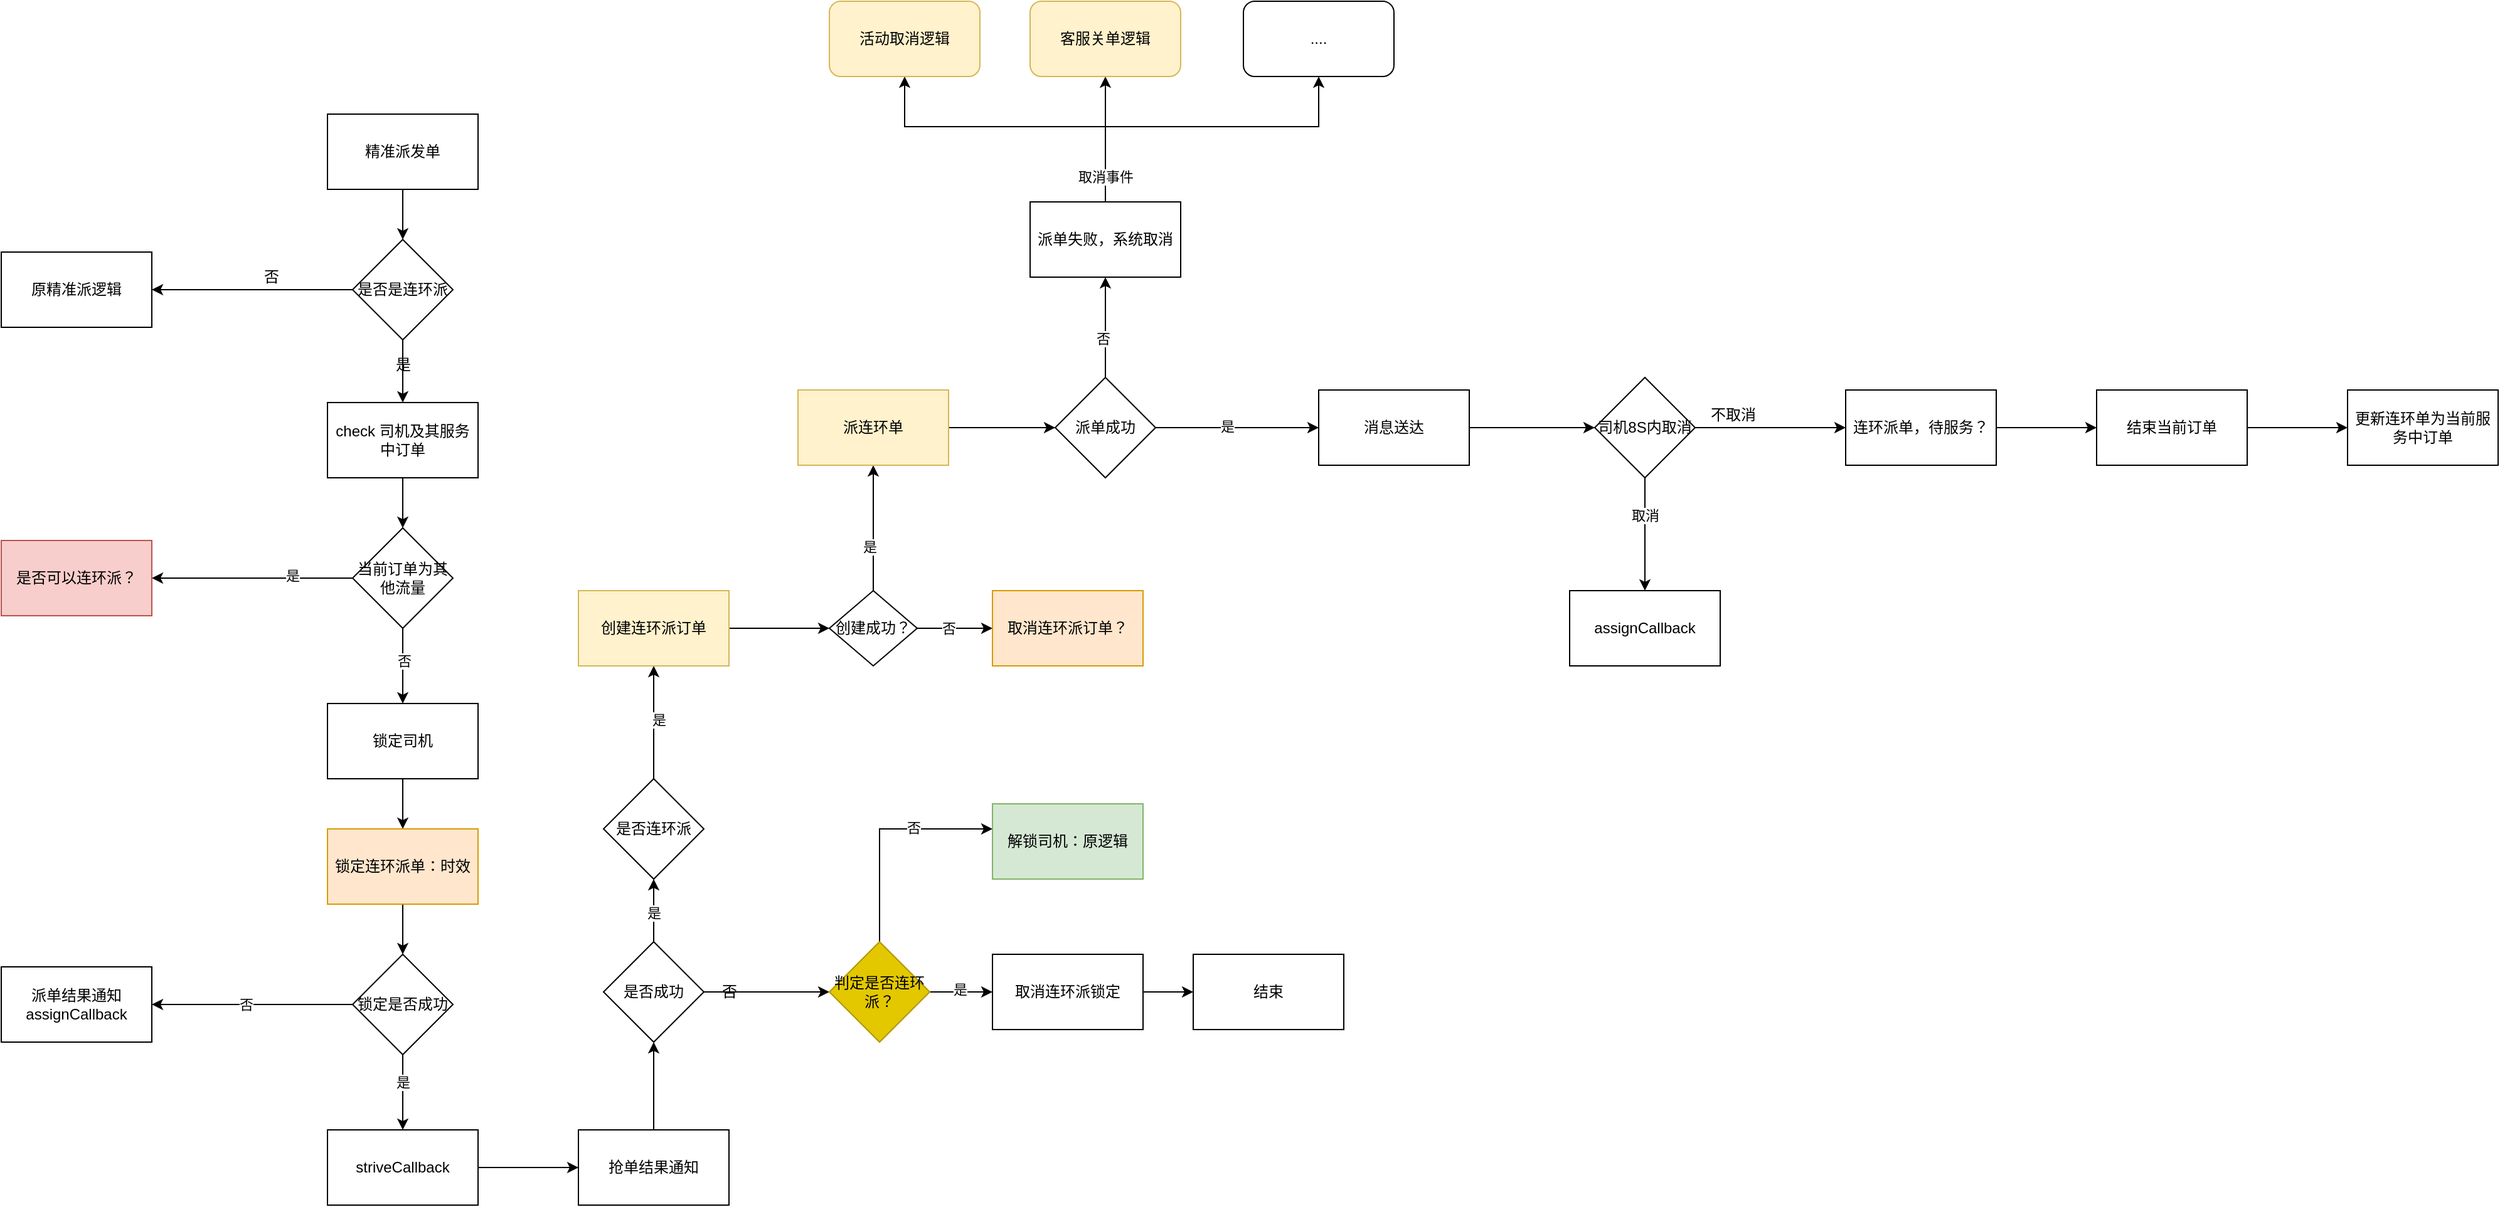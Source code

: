 <mxfile version="14.7.3" type="github">
  <diagram id="HriOcDttCyKX-bXiYPCW" name="Page-1">
    <mxGraphModel dx="2359" dy="1147" grid="1" gridSize="10" guides="1" tooltips="1" connect="1" arrows="1" fold="1" page="1" pageScale="1" pageWidth="827" pageHeight="1169" math="0" shadow="0">
      <root>
        <mxCell id="0" />
        <mxCell id="1" parent="0" />
        <mxCell id="NyaL6x0_iCmJU8p4krJc-3" style="edgeStyle=orthogonalEdgeStyle;rounded=0;orthogonalLoop=1;jettySize=auto;html=1;" edge="1" parent="1" source="NyaL6x0_iCmJU8p4krJc-1" target="NyaL6x0_iCmJU8p4krJc-2">
          <mxGeometry relative="1" as="geometry" />
        </mxCell>
        <mxCell id="NyaL6x0_iCmJU8p4krJc-1" value="精准派发单" style="rounded=0;whiteSpace=wrap;html=1;" vertex="1" parent="1">
          <mxGeometry x="360" y="190" width="120" height="60" as="geometry" />
        </mxCell>
        <mxCell id="NyaL6x0_iCmJU8p4krJc-5" value="" style="edgeStyle=orthogonalEdgeStyle;rounded=0;orthogonalLoop=1;jettySize=auto;html=1;" edge="1" parent="1" source="NyaL6x0_iCmJU8p4krJc-2" target="NyaL6x0_iCmJU8p4krJc-4">
          <mxGeometry relative="1" as="geometry" />
        </mxCell>
        <mxCell id="NyaL6x0_iCmJU8p4krJc-8" value="" style="edgeStyle=orthogonalEdgeStyle;rounded=0;orthogonalLoop=1;jettySize=auto;html=1;" edge="1" parent="1" source="NyaL6x0_iCmJU8p4krJc-2" target="NyaL6x0_iCmJU8p4krJc-7">
          <mxGeometry relative="1" as="geometry" />
        </mxCell>
        <mxCell id="NyaL6x0_iCmJU8p4krJc-2" value="是否是连环派" style="rhombus;whiteSpace=wrap;html=1;" vertex="1" parent="1">
          <mxGeometry x="380" y="290" width="80" height="80" as="geometry" />
        </mxCell>
        <mxCell id="NyaL6x0_iCmJU8p4krJc-4" value="原精准派逻辑" style="whiteSpace=wrap;html=1;" vertex="1" parent="1">
          <mxGeometry x="100" y="300" width="120" height="60" as="geometry" />
        </mxCell>
        <mxCell id="NyaL6x0_iCmJU8p4krJc-6" value="否" style="text;html=1;align=center;verticalAlign=middle;resizable=0;points=[];autosize=1;strokeColor=none;" vertex="1" parent="1">
          <mxGeometry x="300" y="310" width="30" height="20" as="geometry" />
        </mxCell>
        <mxCell id="NyaL6x0_iCmJU8p4krJc-11" value="" style="edgeStyle=orthogonalEdgeStyle;rounded=0;orthogonalLoop=1;jettySize=auto;html=1;" edge="1" parent="1" source="NyaL6x0_iCmJU8p4krJc-7" target="NyaL6x0_iCmJU8p4krJc-10">
          <mxGeometry relative="1" as="geometry" />
        </mxCell>
        <mxCell id="NyaL6x0_iCmJU8p4krJc-7" value="check 司机及其服务中订单" style="whiteSpace=wrap;html=1;" vertex="1" parent="1">
          <mxGeometry x="360" y="420" width="120" height="60" as="geometry" />
        </mxCell>
        <mxCell id="NyaL6x0_iCmJU8p4krJc-9" value="是" style="text;html=1;align=center;verticalAlign=middle;resizable=0;points=[];autosize=1;strokeColor=none;" vertex="1" parent="1">
          <mxGeometry x="405" y="380" width="30" height="20" as="geometry" />
        </mxCell>
        <mxCell id="NyaL6x0_iCmJU8p4krJc-13" value="" style="edgeStyle=orthogonalEdgeStyle;rounded=0;orthogonalLoop=1;jettySize=auto;html=1;" edge="1" parent="1" source="NyaL6x0_iCmJU8p4krJc-10" target="NyaL6x0_iCmJU8p4krJc-12">
          <mxGeometry relative="1" as="geometry" />
        </mxCell>
        <mxCell id="NyaL6x0_iCmJU8p4krJc-14" value="是" style="edgeLabel;html=1;align=center;verticalAlign=middle;resizable=0;points=[];" vertex="1" connectable="0" parent="NyaL6x0_iCmJU8p4krJc-13">
          <mxGeometry x="-0.4" y="-2" relative="1" as="geometry">
            <mxPoint as="offset" />
          </mxGeometry>
        </mxCell>
        <mxCell id="NyaL6x0_iCmJU8p4krJc-16" value="" style="edgeStyle=orthogonalEdgeStyle;rounded=0;orthogonalLoop=1;jettySize=auto;html=1;" edge="1" parent="1" source="NyaL6x0_iCmJU8p4krJc-10" target="NyaL6x0_iCmJU8p4krJc-15">
          <mxGeometry relative="1" as="geometry" />
        </mxCell>
        <mxCell id="NyaL6x0_iCmJU8p4krJc-17" value="否" style="edgeLabel;html=1;align=center;verticalAlign=middle;resizable=0;points=[];" vertex="1" connectable="0" parent="NyaL6x0_iCmJU8p4krJc-16">
          <mxGeometry x="-0.156" y="1" relative="1" as="geometry">
            <mxPoint as="offset" />
          </mxGeometry>
        </mxCell>
        <mxCell id="NyaL6x0_iCmJU8p4krJc-10" value="当前订单为其他流量" style="rhombus;whiteSpace=wrap;html=1;" vertex="1" parent="1">
          <mxGeometry x="380" y="520" width="80" height="80" as="geometry" />
        </mxCell>
        <mxCell id="NyaL6x0_iCmJU8p4krJc-12" value="是否可以连环派？" style="whiteSpace=wrap;html=1;fillColor=#f8cecc;strokeColor=#b85450;" vertex="1" parent="1">
          <mxGeometry x="100" y="530" width="120" height="60" as="geometry" />
        </mxCell>
        <mxCell id="NyaL6x0_iCmJU8p4krJc-19" value="" style="edgeStyle=orthogonalEdgeStyle;rounded=0;orthogonalLoop=1;jettySize=auto;html=1;" edge="1" parent="1" source="NyaL6x0_iCmJU8p4krJc-15" target="NyaL6x0_iCmJU8p4krJc-18">
          <mxGeometry relative="1" as="geometry" />
        </mxCell>
        <mxCell id="NyaL6x0_iCmJU8p4krJc-15" value="锁定司机" style="whiteSpace=wrap;html=1;" vertex="1" parent="1">
          <mxGeometry x="360" y="660" width="120" height="60" as="geometry" />
        </mxCell>
        <mxCell id="NyaL6x0_iCmJU8p4krJc-21" value="" style="edgeStyle=orthogonalEdgeStyle;rounded=0;orthogonalLoop=1;jettySize=auto;html=1;" edge="1" parent="1" source="NyaL6x0_iCmJU8p4krJc-18" target="NyaL6x0_iCmJU8p4krJc-20">
          <mxGeometry relative="1" as="geometry" />
        </mxCell>
        <mxCell id="NyaL6x0_iCmJU8p4krJc-18" value="锁定连环派单：时效" style="whiteSpace=wrap;html=1;fillColor=#ffe6cc;strokeColor=#d79b00;" vertex="1" parent="1">
          <mxGeometry x="360" y="760" width="120" height="60" as="geometry" />
        </mxCell>
        <mxCell id="NyaL6x0_iCmJU8p4krJc-23" value="" style="edgeStyle=orthogonalEdgeStyle;rounded=0;orthogonalLoop=1;jettySize=auto;html=1;" edge="1" parent="1" source="NyaL6x0_iCmJU8p4krJc-20" target="NyaL6x0_iCmJU8p4krJc-22">
          <mxGeometry relative="1" as="geometry" />
        </mxCell>
        <mxCell id="NyaL6x0_iCmJU8p4krJc-24" value="否&lt;br&gt;" style="edgeLabel;html=1;align=center;verticalAlign=middle;resizable=0;points=[];" vertex="1" connectable="0" parent="NyaL6x0_iCmJU8p4krJc-23">
          <mxGeometry x="0.06" relative="1" as="geometry">
            <mxPoint as="offset" />
          </mxGeometry>
        </mxCell>
        <mxCell id="NyaL6x0_iCmJU8p4krJc-26" value="" style="edgeStyle=orthogonalEdgeStyle;rounded=0;orthogonalLoop=1;jettySize=auto;html=1;" edge="1" parent="1" source="NyaL6x0_iCmJU8p4krJc-20" target="NyaL6x0_iCmJU8p4krJc-25">
          <mxGeometry relative="1" as="geometry" />
        </mxCell>
        <mxCell id="NyaL6x0_iCmJU8p4krJc-27" value="是" style="edgeLabel;html=1;align=center;verticalAlign=middle;resizable=0;points=[];" vertex="1" connectable="0" parent="NyaL6x0_iCmJU8p4krJc-26">
          <mxGeometry x="-0.289" relative="1" as="geometry">
            <mxPoint as="offset" />
          </mxGeometry>
        </mxCell>
        <mxCell id="NyaL6x0_iCmJU8p4krJc-20" value="锁定是否成功" style="rhombus;whiteSpace=wrap;html=1;" vertex="1" parent="1">
          <mxGeometry x="380" y="860" width="80" height="80" as="geometry" />
        </mxCell>
        <mxCell id="NyaL6x0_iCmJU8p4krJc-22" value="&lt;div&gt;&lt;span&gt;派单结果通知assignCallback&lt;/span&gt;&lt;br&gt;&lt;/div&gt;" style="whiteSpace=wrap;html=1;" vertex="1" parent="1">
          <mxGeometry x="100" y="870" width="120" height="60" as="geometry" />
        </mxCell>
        <mxCell id="NyaL6x0_iCmJU8p4krJc-33" value="" style="edgeStyle=orthogonalEdgeStyle;rounded=0;orthogonalLoop=1;jettySize=auto;html=1;" edge="1" parent="1" source="NyaL6x0_iCmJU8p4krJc-25" target="NyaL6x0_iCmJU8p4krJc-32">
          <mxGeometry relative="1" as="geometry" />
        </mxCell>
        <mxCell id="NyaL6x0_iCmJU8p4krJc-25" value="striveCallback" style="whiteSpace=wrap;html=1;" vertex="1" parent="1">
          <mxGeometry x="360" y="1000" width="120" height="60" as="geometry" />
        </mxCell>
        <mxCell id="NyaL6x0_iCmJU8p4krJc-35" value="" style="edgeStyle=orthogonalEdgeStyle;rounded=0;orthogonalLoop=1;jettySize=auto;html=1;" edge="1" parent="1" source="NyaL6x0_iCmJU8p4krJc-32" target="NyaL6x0_iCmJU8p4krJc-34">
          <mxGeometry relative="1" as="geometry" />
        </mxCell>
        <mxCell id="NyaL6x0_iCmJU8p4krJc-32" value="抢单结果通知" style="whiteSpace=wrap;html=1;" vertex="1" parent="1">
          <mxGeometry x="560" y="1000" width="120" height="60" as="geometry" />
        </mxCell>
        <mxCell id="NyaL6x0_iCmJU8p4krJc-45" value="" style="edgeStyle=orthogonalEdgeStyle;rounded=0;orthogonalLoop=1;jettySize=auto;html=1;" edge="1" parent="1" source="NyaL6x0_iCmJU8p4krJc-34" target="NyaL6x0_iCmJU8p4krJc-44">
          <mxGeometry relative="1" as="geometry" />
        </mxCell>
        <mxCell id="NyaL6x0_iCmJU8p4krJc-54" value="" style="edgeStyle=orthogonalEdgeStyle;rounded=0;orthogonalLoop=1;jettySize=auto;html=1;entryX=0.5;entryY=1;entryDx=0;entryDy=0;" edge="1" parent="1" source="NyaL6x0_iCmJU8p4krJc-34" target="NyaL6x0_iCmJU8p4krJc-56">
          <mxGeometry relative="1" as="geometry">
            <mxPoint x="620" y="790" as="targetPoint" />
          </mxGeometry>
        </mxCell>
        <mxCell id="NyaL6x0_iCmJU8p4krJc-55" value="是" style="edgeLabel;html=1;align=center;verticalAlign=middle;resizable=0;points=[];" vertex="1" connectable="0" parent="NyaL6x0_iCmJU8p4krJc-54">
          <mxGeometry x="-0.089" relative="1" as="geometry">
            <mxPoint as="offset" />
          </mxGeometry>
        </mxCell>
        <mxCell id="NyaL6x0_iCmJU8p4krJc-34" value="是否成功" style="rhombus;whiteSpace=wrap;html=1;" vertex="1" parent="1">
          <mxGeometry x="580" y="850" width="80" height="80" as="geometry" />
        </mxCell>
        <mxCell id="NyaL6x0_iCmJU8p4krJc-39" value="" style="edgeStyle=orthogonalEdgeStyle;rounded=0;orthogonalLoop=1;jettySize=auto;html=1;" edge="1" parent="1" source="NyaL6x0_iCmJU8p4krJc-36" target="NyaL6x0_iCmJU8p4krJc-38">
          <mxGeometry relative="1" as="geometry" />
        </mxCell>
        <mxCell id="NyaL6x0_iCmJU8p4krJc-36" value="取消连环派锁定" style="whiteSpace=wrap;html=1;" vertex="1" parent="1">
          <mxGeometry x="890" y="860" width="120" height="60" as="geometry" />
        </mxCell>
        <mxCell id="NyaL6x0_iCmJU8p4krJc-38" value="结束" style="whiteSpace=wrap;html=1;" vertex="1" parent="1">
          <mxGeometry x="1050" y="860" width="120" height="60" as="geometry" />
        </mxCell>
        <mxCell id="NyaL6x0_iCmJU8p4krJc-47" style="edgeStyle=orthogonalEdgeStyle;rounded=0;orthogonalLoop=1;jettySize=auto;html=1;entryX=0;entryY=0.5;entryDx=0;entryDy=0;" edge="1" parent="1" source="NyaL6x0_iCmJU8p4krJc-44" target="NyaL6x0_iCmJU8p4krJc-36">
          <mxGeometry relative="1" as="geometry" />
        </mxCell>
        <mxCell id="NyaL6x0_iCmJU8p4krJc-49" value="是" style="edgeLabel;html=1;align=center;verticalAlign=middle;resizable=0;points=[];" vertex="1" connectable="0" parent="NyaL6x0_iCmJU8p4krJc-47">
          <mxGeometry x="-0.04" y="2" relative="1" as="geometry">
            <mxPoint as="offset" />
          </mxGeometry>
        </mxCell>
        <mxCell id="NyaL6x0_iCmJU8p4krJc-51" value="" style="edgeStyle=orthogonalEdgeStyle;rounded=0;orthogonalLoop=1;jettySize=auto;html=1;" edge="1" parent="1" source="NyaL6x0_iCmJU8p4krJc-44" target="NyaL6x0_iCmJU8p4krJc-50">
          <mxGeometry relative="1" as="geometry">
            <Array as="points">
              <mxPoint x="800" y="760" />
            </Array>
          </mxGeometry>
        </mxCell>
        <mxCell id="NyaL6x0_iCmJU8p4krJc-52" value="否" style="edgeLabel;html=1;align=center;verticalAlign=middle;resizable=0;points=[];" vertex="1" connectable="0" parent="NyaL6x0_iCmJU8p4krJc-51">
          <mxGeometry x="0.294" y="1" relative="1" as="geometry">
            <mxPoint as="offset" />
          </mxGeometry>
        </mxCell>
        <mxCell id="NyaL6x0_iCmJU8p4krJc-44" value="判定是否连环派？" style="rhombus;whiteSpace=wrap;html=1;fillColor=#e3c800;strokeColor=#B09500;fontColor=#000000;" vertex="1" parent="1">
          <mxGeometry x="760" y="850" width="80" height="80" as="geometry" />
        </mxCell>
        <mxCell id="NyaL6x0_iCmJU8p4krJc-46" value="否" style="text;html=1;align=center;verticalAlign=middle;resizable=0;points=[];autosize=1;strokeColor=none;" vertex="1" parent="1">
          <mxGeometry x="665" y="880" width="30" height="20" as="geometry" />
        </mxCell>
        <mxCell id="NyaL6x0_iCmJU8p4krJc-50" value="解锁司机：原逻辑" style="whiteSpace=wrap;html=1;fillColor=#d5e8d4;strokeColor=#82b366;" vertex="1" parent="1">
          <mxGeometry x="890" y="740" width="120" height="60" as="geometry" />
        </mxCell>
        <mxCell id="NyaL6x0_iCmJU8p4krJc-59" value="" style="edgeStyle=orthogonalEdgeStyle;rounded=0;orthogonalLoop=1;jettySize=auto;html=1;" edge="1" parent="1" source="NyaL6x0_iCmJU8p4krJc-56" target="NyaL6x0_iCmJU8p4krJc-58">
          <mxGeometry relative="1" as="geometry" />
        </mxCell>
        <mxCell id="NyaL6x0_iCmJU8p4krJc-60" value="是" style="edgeLabel;html=1;align=center;verticalAlign=middle;resizable=0;points=[];" vertex="1" connectable="0" parent="NyaL6x0_iCmJU8p4krJc-59">
          <mxGeometry x="0.04" y="-4" relative="1" as="geometry">
            <mxPoint as="offset" />
          </mxGeometry>
        </mxCell>
        <mxCell id="NyaL6x0_iCmJU8p4krJc-56" value="是否连环派" style="rhombus;whiteSpace=wrap;html=1;" vertex="1" parent="1">
          <mxGeometry x="580" y="720" width="80" height="80" as="geometry" />
        </mxCell>
        <mxCell id="NyaL6x0_iCmJU8p4krJc-62" value="" style="edgeStyle=orthogonalEdgeStyle;rounded=0;orthogonalLoop=1;jettySize=auto;html=1;" edge="1" parent="1" source="NyaL6x0_iCmJU8p4krJc-58">
          <mxGeometry relative="1" as="geometry">
            <mxPoint x="760" y="600" as="targetPoint" />
          </mxGeometry>
        </mxCell>
        <mxCell id="NyaL6x0_iCmJU8p4krJc-58" value="创建连环派订单" style="whiteSpace=wrap;html=1;fillColor=#fff2cc;strokeColor=#d6b656;" vertex="1" parent="1">
          <mxGeometry x="560" y="570" width="120" height="60" as="geometry" />
        </mxCell>
        <mxCell id="NyaL6x0_iCmJU8p4krJc-65" value="" style="edgeStyle=orthogonalEdgeStyle;rounded=0;orthogonalLoop=1;jettySize=auto;html=1;" edge="1" parent="1" source="NyaL6x0_iCmJU8p4krJc-63" target="NyaL6x0_iCmJU8p4krJc-64">
          <mxGeometry relative="1" as="geometry" />
        </mxCell>
        <mxCell id="NyaL6x0_iCmJU8p4krJc-66" value="是" style="edgeLabel;html=1;align=center;verticalAlign=middle;resizable=0;points=[];" vertex="1" connectable="0" parent="NyaL6x0_iCmJU8p4krJc-65">
          <mxGeometry x="-0.289" y="3" relative="1" as="geometry">
            <mxPoint as="offset" />
          </mxGeometry>
        </mxCell>
        <mxCell id="NyaL6x0_iCmJU8p4krJc-68" value="" style="edgeStyle=orthogonalEdgeStyle;rounded=0;orthogonalLoop=1;jettySize=auto;html=1;" edge="1" parent="1" source="NyaL6x0_iCmJU8p4krJc-63" target="NyaL6x0_iCmJU8p4krJc-67">
          <mxGeometry relative="1" as="geometry" />
        </mxCell>
        <mxCell id="NyaL6x0_iCmJU8p4krJc-69" value="否" style="edgeLabel;html=1;align=center;verticalAlign=middle;resizable=0;points=[];" vertex="1" connectable="0" parent="NyaL6x0_iCmJU8p4krJc-68">
          <mxGeometry x="0.267" y="1" relative="1" as="geometry">
            <mxPoint x="-13" y="1" as="offset" />
          </mxGeometry>
        </mxCell>
        <mxCell id="NyaL6x0_iCmJU8p4krJc-63" value="创建成功？" style="rhombus;whiteSpace=wrap;html=1;" vertex="1" parent="1">
          <mxGeometry x="760" y="570" width="70" height="60" as="geometry" />
        </mxCell>
        <mxCell id="NyaL6x0_iCmJU8p4krJc-71" value="" style="edgeStyle=orthogonalEdgeStyle;rounded=0;orthogonalLoop=1;jettySize=auto;html=1;" edge="1" parent="1" source="NyaL6x0_iCmJU8p4krJc-64" target="NyaL6x0_iCmJU8p4krJc-70">
          <mxGeometry relative="1" as="geometry" />
        </mxCell>
        <mxCell id="NyaL6x0_iCmJU8p4krJc-64" value="派连环单" style="whiteSpace=wrap;html=1;fillColor=#fff2cc;strokeColor=#d6b656;" vertex="1" parent="1">
          <mxGeometry x="735" y="410" width="120" height="60" as="geometry" />
        </mxCell>
        <mxCell id="NyaL6x0_iCmJU8p4krJc-67" value="取消连环派订单？" style="whiteSpace=wrap;html=1;fillColor=#ffe6cc;strokeColor=#d79b00;" vertex="1" parent="1">
          <mxGeometry x="890" y="570" width="120" height="60" as="geometry" />
        </mxCell>
        <mxCell id="NyaL6x0_iCmJU8p4krJc-73" value="" style="edgeStyle=orthogonalEdgeStyle;rounded=0;orthogonalLoop=1;jettySize=auto;html=1;" edge="1" parent="1" source="NyaL6x0_iCmJU8p4krJc-70" target="NyaL6x0_iCmJU8p4krJc-72">
          <mxGeometry relative="1" as="geometry" />
        </mxCell>
        <mxCell id="NyaL6x0_iCmJU8p4krJc-77" value="是" style="edgeLabel;html=1;align=center;verticalAlign=middle;resizable=0;points=[];" vertex="1" connectable="0" parent="NyaL6x0_iCmJU8p4krJc-73">
          <mxGeometry x="-0.133" y="1" relative="1" as="geometry">
            <mxPoint as="offset" />
          </mxGeometry>
        </mxCell>
        <mxCell id="NyaL6x0_iCmJU8p4krJc-75" value="" style="edgeStyle=orthogonalEdgeStyle;rounded=0;orthogonalLoop=1;jettySize=auto;html=1;" edge="1" parent="1" source="NyaL6x0_iCmJU8p4krJc-70" target="NyaL6x0_iCmJU8p4krJc-74">
          <mxGeometry relative="1" as="geometry" />
        </mxCell>
        <mxCell id="NyaL6x0_iCmJU8p4krJc-76" value="否" style="edgeLabel;html=1;align=center;verticalAlign=middle;resizable=0;points=[];" vertex="1" connectable="0" parent="NyaL6x0_iCmJU8p4krJc-75">
          <mxGeometry x="-0.222" y="2" relative="1" as="geometry">
            <mxPoint as="offset" />
          </mxGeometry>
        </mxCell>
        <mxCell id="NyaL6x0_iCmJU8p4krJc-70" value="派单成功" style="rhombus;whiteSpace=wrap;html=1;" vertex="1" parent="1">
          <mxGeometry x="940" y="400" width="80" height="80" as="geometry" />
        </mxCell>
        <mxCell id="NyaL6x0_iCmJU8p4krJc-79" value="" style="edgeStyle=orthogonalEdgeStyle;rounded=0;orthogonalLoop=1;jettySize=auto;html=1;" edge="1" parent="1" source="NyaL6x0_iCmJU8p4krJc-72" target="NyaL6x0_iCmJU8p4krJc-78">
          <mxGeometry relative="1" as="geometry" />
        </mxCell>
        <mxCell id="NyaL6x0_iCmJU8p4krJc-72" value="消息送达" style="whiteSpace=wrap;html=1;" vertex="1" parent="1">
          <mxGeometry x="1150" y="410" width="120" height="60" as="geometry" />
        </mxCell>
        <mxCell id="NyaL6x0_iCmJU8p4krJc-89" style="edgeStyle=orthogonalEdgeStyle;rounded=0;orthogonalLoop=1;jettySize=auto;html=1;entryX=0.5;entryY=1;entryDx=0;entryDy=0;" edge="1" parent="1" source="NyaL6x0_iCmJU8p4krJc-74" target="NyaL6x0_iCmJU8p4krJc-87">
          <mxGeometry relative="1" as="geometry">
            <Array as="points">
              <mxPoint x="980" y="200" />
              <mxPoint x="820" y="200" />
            </Array>
          </mxGeometry>
        </mxCell>
        <mxCell id="NyaL6x0_iCmJU8p4krJc-90" style="edgeStyle=orthogonalEdgeStyle;rounded=0;orthogonalLoop=1;jettySize=auto;html=1;" edge="1" parent="1" source="NyaL6x0_iCmJU8p4krJc-74" target="NyaL6x0_iCmJU8p4krJc-86">
          <mxGeometry relative="1" as="geometry" />
        </mxCell>
        <mxCell id="NyaL6x0_iCmJU8p4krJc-91" style="edgeStyle=orthogonalEdgeStyle;rounded=0;orthogonalLoop=1;jettySize=auto;html=1;entryX=0.5;entryY=1;entryDx=0;entryDy=0;" edge="1" parent="1" source="NyaL6x0_iCmJU8p4krJc-74" target="NyaL6x0_iCmJU8p4krJc-88">
          <mxGeometry relative="1" as="geometry">
            <Array as="points">
              <mxPoint x="980" y="200" />
              <mxPoint x="1150" y="200" />
            </Array>
          </mxGeometry>
        </mxCell>
        <mxCell id="NyaL6x0_iCmJU8p4krJc-92" value="取消事件" style="edgeLabel;html=1;align=center;verticalAlign=middle;resizable=0;points=[];" vertex="1" connectable="0" parent="NyaL6x0_iCmJU8p4krJc-91">
          <mxGeometry x="-0.849" relative="1" as="geometry">
            <mxPoint as="offset" />
          </mxGeometry>
        </mxCell>
        <mxCell id="NyaL6x0_iCmJU8p4krJc-74" value="派单失败，系统取消" style="whiteSpace=wrap;html=1;" vertex="1" parent="1">
          <mxGeometry x="920" y="260" width="120" height="60" as="geometry" />
        </mxCell>
        <mxCell id="NyaL6x0_iCmJU8p4krJc-81" value="" style="edgeStyle=orthogonalEdgeStyle;rounded=0;orthogonalLoop=1;jettySize=auto;html=1;" edge="1" parent="1" source="NyaL6x0_iCmJU8p4krJc-78" target="NyaL6x0_iCmJU8p4krJc-80">
          <mxGeometry relative="1" as="geometry" />
        </mxCell>
        <mxCell id="NyaL6x0_iCmJU8p4krJc-84" value="取消" style="edgeLabel;html=1;align=center;verticalAlign=middle;resizable=0;points=[];" vertex="1" connectable="0" parent="NyaL6x0_iCmJU8p4krJc-81">
          <mxGeometry x="-0.578" y="-2" relative="1" as="geometry">
            <mxPoint x="2" y="11" as="offset" />
          </mxGeometry>
        </mxCell>
        <mxCell id="NyaL6x0_iCmJU8p4krJc-83" value="" style="edgeStyle=orthogonalEdgeStyle;rounded=0;orthogonalLoop=1;jettySize=auto;html=1;" edge="1" parent="1" source="NyaL6x0_iCmJU8p4krJc-78" target="NyaL6x0_iCmJU8p4krJc-82">
          <mxGeometry relative="1" as="geometry" />
        </mxCell>
        <mxCell id="NyaL6x0_iCmJU8p4krJc-78" value="司机8S内取消" style="rhombus;whiteSpace=wrap;html=1;" vertex="1" parent="1">
          <mxGeometry x="1370" y="400" width="80" height="80" as="geometry" />
        </mxCell>
        <mxCell id="NyaL6x0_iCmJU8p4krJc-80" value="assignCallback" style="whiteSpace=wrap;html=1;" vertex="1" parent="1">
          <mxGeometry x="1350" y="570" width="120" height="60" as="geometry" />
        </mxCell>
        <mxCell id="NyaL6x0_iCmJU8p4krJc-95" value="" style="edgeStyle=orthogonalEdgeStyle;rounded=0;orthogonalLoop=1;jettySize=auto;html=1;" edge="1" parent="1" source="NyaL6x0_iCmJU8p4krJc-82" target="NyaL6x0_iCmJU8p4krJc-94">
          <mxGeometry relative="1" as="geometry" />
        </mxCell>
        <mxCell id="NyaL6x0_iCmJU8p4krJc-82" value="连环派单，待服务？" style="whiteSpace=wrap;html=1;" vertex="1" parent="1">
          <mxGeometry x="1570" y="410" width="120" height="60" as="geometry" />
        </mxCell>
        <mxCell id="NyaL6x0_iCmJU8p4krJc-85" value="不取消" style="text;html=1;align=center;verticalAlign=middle;resizable=0;points=[];autosize=1;strokeColor=none;" vertex="1" parent="1">
          <mxGeometry x="1455" y="420" width="50" height="20" as="geometry" />
        </mxCell>
        <mxCell id="NyaL6x0_iCmJU8p4krJc-86" value="客服关单逻辑" style="rounded=1;whiteSpace=wrap;html=1;fillColor=#fff2cc;strokeColor=#d6b656;" vertex="1" parent="1">
          <mxGeometry x="920" y="100" width="120" height="60" as="geometry" />
        </mxCell>
        <mxCell id="NyaL6x0_iCmJU8p4krJc-87" value="活动取消逻辑" style="rounded=1;whiteSpace=wrap;html=1;fillColor=#fff2cc;strokeColor=#d6b656;" vertex="1" parent="1">
          <mxGeometry x="760" y="100" width="120" height="60" as="geometry" />
        </mxCell>
        <mxCell id="NyaL6x0_iCmJU8p4krJc-88" value="...." style="rounded=1;whiteSpace=wrap;html=1;" vertex="1" parent="1">
          <mxGeometry x="1090" y="100" width="120" height="60" as="geometry" />
        </mxCell>
        <mxCell id="NyaL6x0_iCmJU8p4krJc-97" value="" style="edgeStyle=orthogonalEdgeStyle;rounded=0;orthogonalLoop=1;jettySize=auto;html=1;" edge="1" parent="1" source="NyaL6x0_iCmJU8p4krJc-94" target="NyaL6x0_iCmJU8p4krJc-96">
          <mxGeometry relative="1" as="geometry" />
        </mxCell>
        <mxCell id="NyaL6x0_iCmJU8p4krJc-94" value="结束当前订单" style="whiteSpace=wrap;html=1;" vertex="1" parent="1">
          <mxGeometry x="1770" y="410" width="120" height="60" as="geometry" />
        </mxCell>
        <mxCell id="NyaL6x0_iCmJU8p4krJc-96" value="更新连环单为当前服务中订单" style="whiteSpace=wrap;html=1;" vertex="1" parent="1">
          <mxGeometry x="1970" y="410" width="120" height="60" as="geometry" />
        </mxCell>
      </root>
    </mxGraphModel>
  </diagram>
</mxfile>
